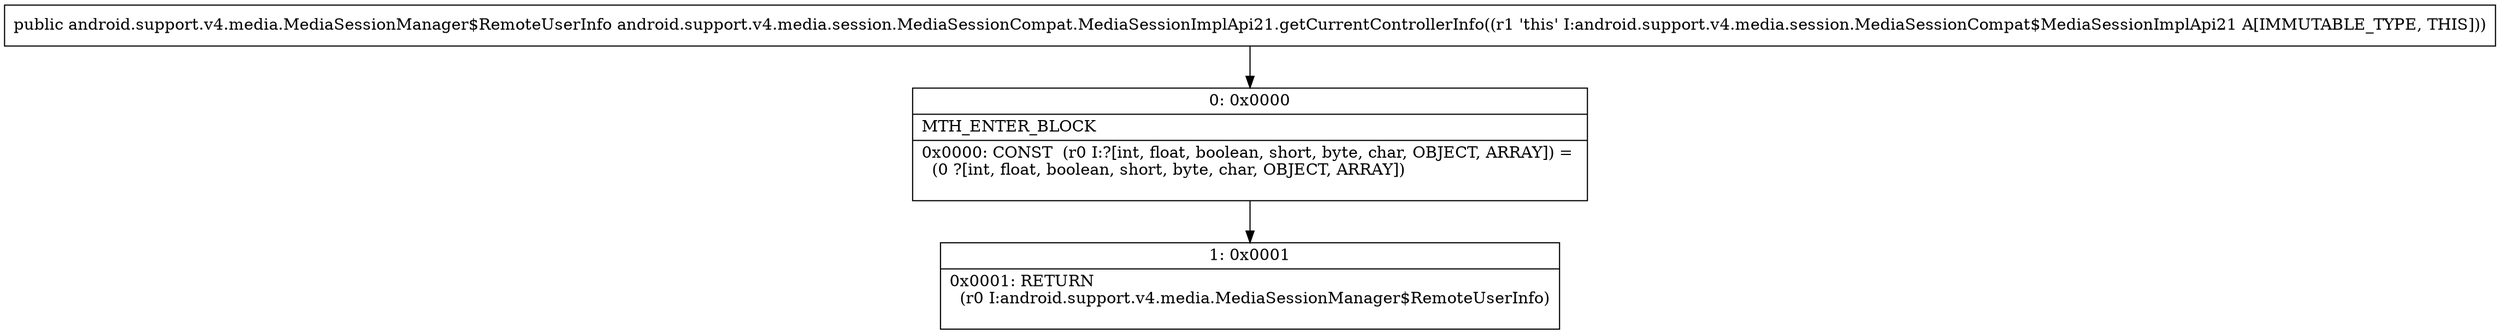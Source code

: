 digraph "CFG forandroid.support.v4.media.session.MediaSessionCompat.MediaSessionImplApi21.getCurrentControllerInfo()Landroid\/support\/v4\/media\/MediaSessionManager$RemoteUserInfo;" {
Node_0 [shape=record,label="{0\:\ 0x0000|MTH_ENTER_BLOCK\l|0x0000: CONST  (r0 I:?[int, float, boolean, short, byte, char, OBJECT, ARRAY]) = \l  (0 ?[int, float, boolean, short, byte, char, OBJECT, ARRAY])\l \l}"];
Node_1 [shape=record,label="{1\:\ 0x0001|0x0001: RETURN  \l  (r0 I:android.support.v4.media.MediaSessionManager$RemoteUserInfo)\l \l}"];
MethodNode[shape=record,label="{public android.support.v4.media.MediaSessionManager$RemoteUserInfo android.support.v4.media.session.MediaSessionCompat.MediaSessionImplApi21.getCurrentControllerInfo((r1 'this' I:android.support.v4.media.session.MediaSessionCompat$MediaSessionImplApi21 A[IMMUTABLE_TYPE, THIS])) }"];
MethodNode -> Node_0;
Node_0 -> Node_1;
}

